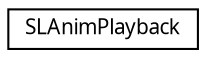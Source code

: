 digraph "Graphical Class Hierarchy"
{
 // LATEX_PDF_SIZE
  edge [fontname="Arial.ttf",fontsize="10",labelfontname="Arial.ttf",labelfontsize="10"];
  node [fontname="Arial.ttf",fontsize="10",shape=record];
  rankdir="LR";
  Node0 [label="SLAnimPlayback",height=0.2,width=0.4,color="black", fillcolor="white", style="filled",URL="$class_s_l_anim_playback.html",tooltip="Manages the playback of an SLAnimation."];
}
